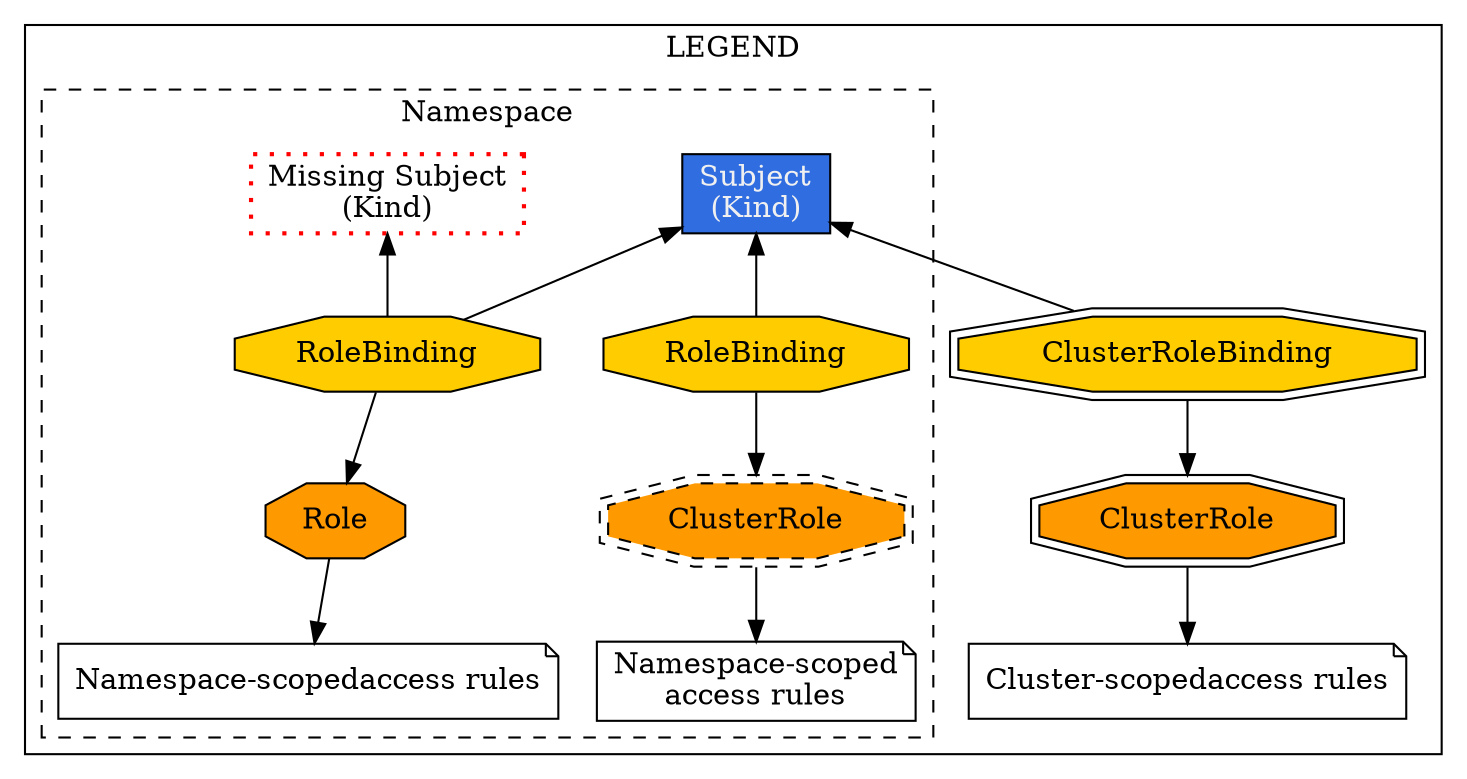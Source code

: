 digraph  {
	subgraph cluster_s1 {
		subgraph cluster_s2 {
			label="Namespace";style="dashed";
			n4[color="red",fillcolor="#2f6de1",fontcolor="#030303",label="Missing Subject\n(Kind)",penwidth="2.0",shape="box",style="dotted"];
			n3[color="black",fillcolor="#2f6de1",fontcolor="#f0f0f0",label="Subject\n(Kind)",penwidth="1.0",shape="box",style="filled"];
			n6[color="black",fillcolor="#ff9900",fontcolor="#030303",label="ClusterRole",penwidth="1.0",shape="doubleoctagon",style="filled,dashed"];
			n5[color="black",fillcolor="#ff9900",fontcolor="#030303",label="Role",penwidth="1.0",shape="octagon",style="filled"];
			n8[fillcolor="#ffcc00",fontcolor="#030303",label="RoleBinding",penwidth="1.0",shape="octagon",style="filled"];
			n9[fillcolor="#ffcc00",fontcolor="#030303",label="RoleBinding",penwidth="1.0",shape="octagon",style="filled"];
			n12[label="Namespace-scoped\naccess rules",penwidth="1.0",shape="note"];
			n11[label=<Namespace-scoped
access rules>,penwidth="1.0",shape="note"];
			n4->n8[dir="back"];
			n3->n8[dir="back"];
			n3->n9[dir="back"];
			n6->n12;
			n5->n11;
			n8->n5;
			n9->n6;
			
		}
		label="LEGEND";
		n7[color="black",fillcolor="#ff9900",fontcolor="#030303",label="ClusterRole",penwidth="1.0",shape="doubleoctagon",style="filled"];
		n10[fillcolor="#ffcc00",fontcolor="#030303",label="ClusterRoleBinding",penwidth="1.0",shape="doubleoctagon",style="filled"];
		n13[label=<Cluster-scoped
access rules>,penwidth="1.0",shape="note"];
		n7->n13;
		n10->n7;
		
	}
	newrank="true";
	n3->n10[dir="back"];
	{rank=same; n5;n6;n7;};
	
}

